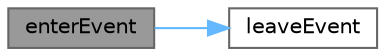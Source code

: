 digraph "enterEvent"
{
 // LATEX_PDF_SIZE
  bgcolor="transparent";
  edge [fontname=Helvetica,fontsize=10,labelfontname=Helvetica,labelfontsize=10];
  node [fontname=Helvetica,fontsize=10,shape=box,height=0.2,width=0.4];
  rankdir="LR";
  Node1 [id="Node000001",label="enterEvent",height=0.2,width=0.4,color="gray40", fillcolor="grey60", style="filled", fontcolor="black",tooltip="鼠标进入事件"];
  Node1 -> Node2 [id="edge1_Node000001_Node000002",color="steelblue1",style="solid",tooltip=" "];
  Node2 [id="Node000002",label="leaveEvent",height=0.2,width=0.4,color="grey40", fillcolor="white", style="filled",URL="$class_ripple_button.html#a5389554336d47de8a8249cf2aaf682a2",tooltip="鼠标离开事件"];
}
